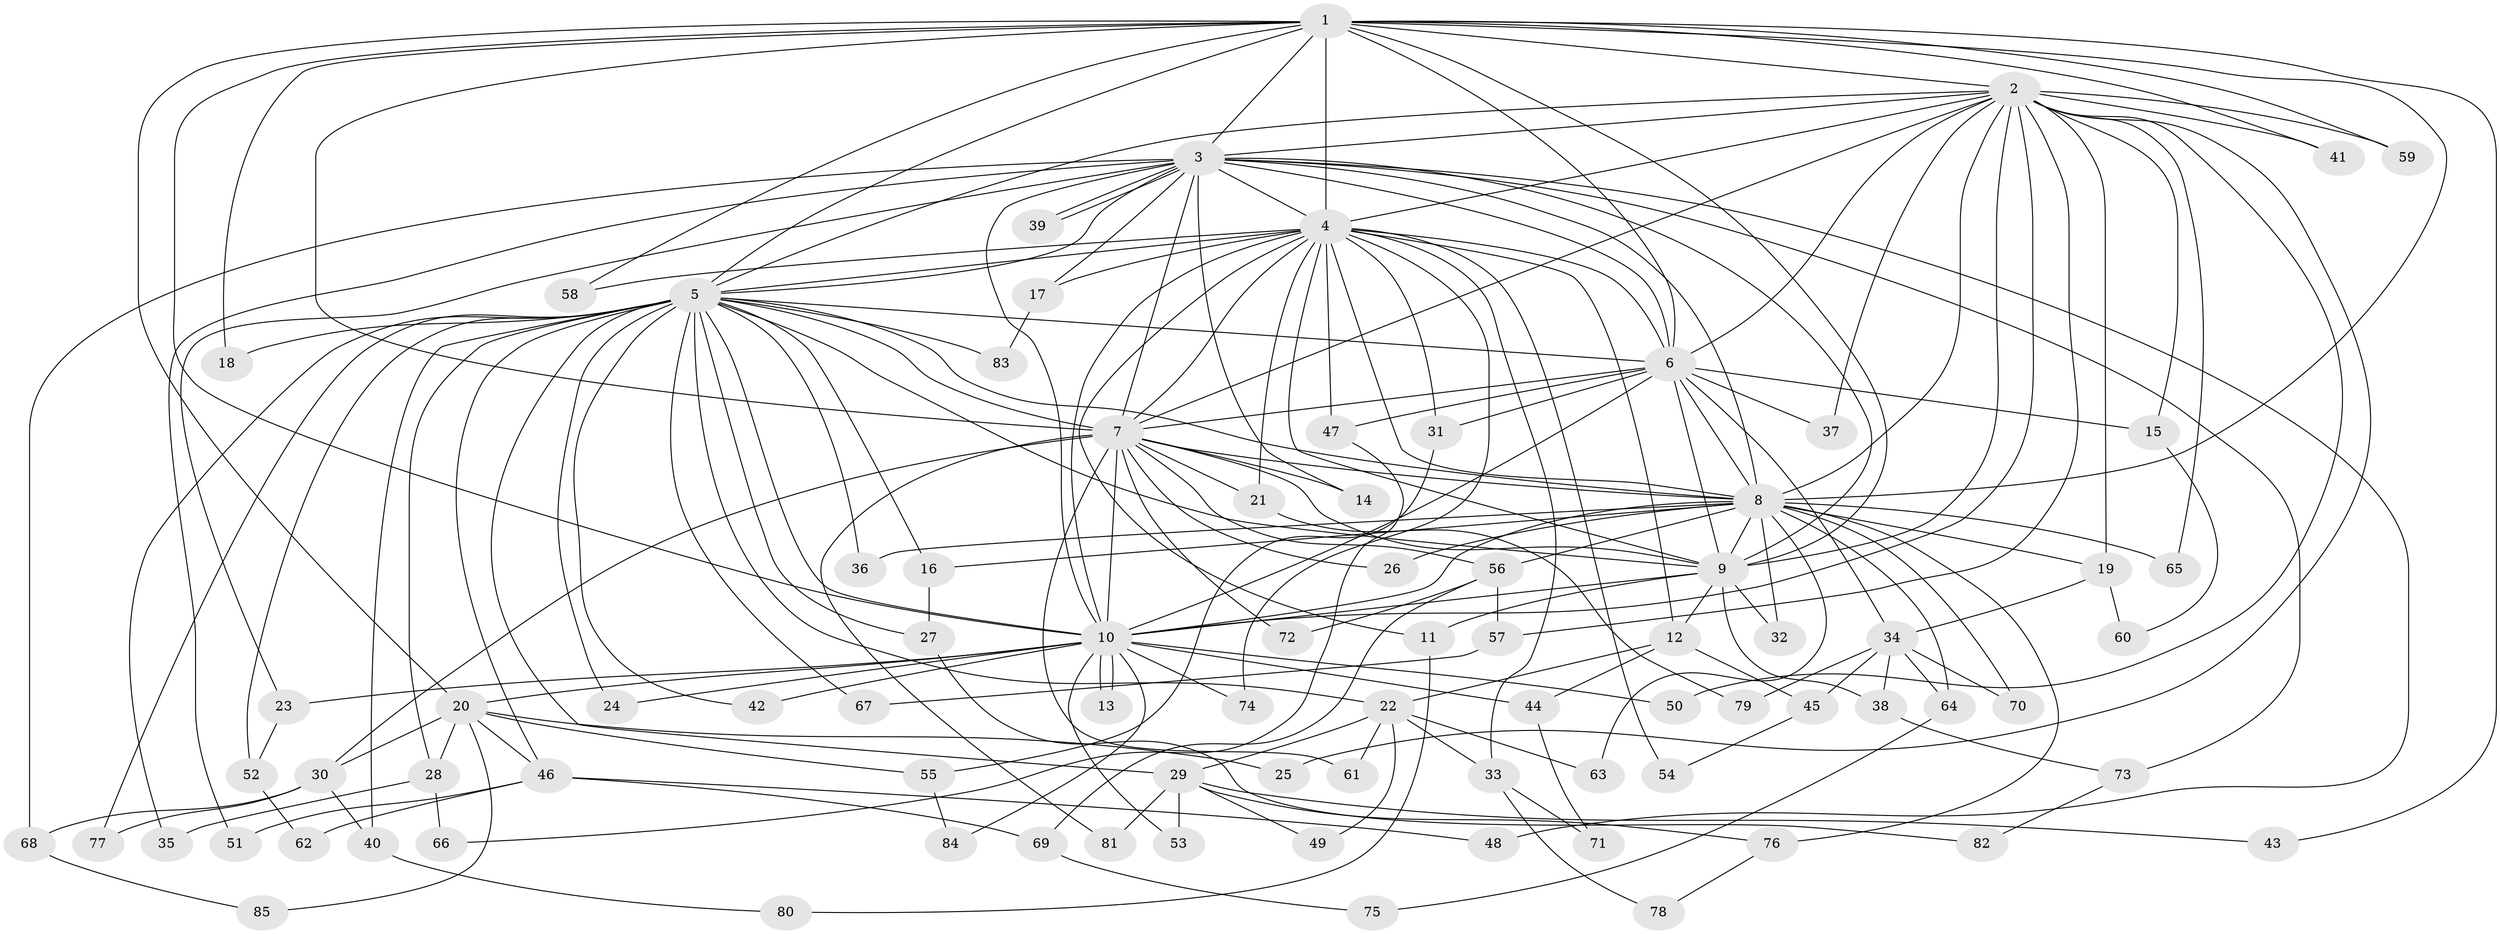 // coarse degree distribution, {20: 0.03278688524590164, 16: 0.01639344262295082, 25: 0.01639344262295082, 13: 0.01639344262295082, 19: 0.03278688524590164, 11: 0.01639344262295082, 6: 0.04918032786885246, 2: 0.5081967213114754, 3: 0.19672131147540983, 9: 0.01639344262295082, 10: 0.01639344262295082, 4: 0.04918032786885246, 1: 0.03278688524590164}
// Generated by graph-tools (version 1.1) at 2025/23/03/03/25 07:23:38]
// undirected, 85 vertices, 195 edges
graph export_dot {
graph [start="1"]
  node [color=gray90,style=filled];
  1;
  2;
  3;
  4;
  5;
  6;
  7;
  8;
  9;
  10;
  11;
  12;
  13;
  14;
  15;
  16;
  17;
  18;
  19;
  20;
  21;
  22;
  23;
  24;
  25;
  26;
  27;
  28;
  29;
  30;
  31;
  32;
  33;
  34;
  35;
  36;
  37;
  38;
  39;
  40;
  41;
  42;
  43;
  44;
  45;
  46;
  47;
  48;
  49;
  50;
  51;
  52;
  53;
  54;
  55;
  56;
  57;
  58;
  59;
  60;
  61;
  62;
  63;
  64;
  65;
  66;
  67;
  68;
  69;
  70;
  71;
  72;
  73;
  74;
  75;
  76;
  77;
  78;
  79;
  80;
  81;
  82;
  83;
  84;
  85;
  1 -- 2;
  1 -- 3;
  1 -- 4;
  1 -- 5;
  1 -- 6;
  1 -- 7;
  1 -- 8;
  1 -- 9;
  1 -- 10;
  1 -- 18;
  1 -- 20;
  1 -- 41;
  1 -- 43;
  1 -- 58;
  1 -- 59;
  2 -- 3;
  2 -- 4;
  2 -- 5;
  2 -- 6;
  2 -- 7;
  2 -- 8;
  2 -- 9;
  2 -- 10;
  2 -- 15;
  2 -- 19;
  2 -- 25;
  2 -- 37;
  2 -- 41;
  2 -- 50;
  2 -- 57;
  2 -- 59;
  2 -- 65;
  3 -- 4;
  3 -- 5;
  3 -- 6;
  3 -- 7;
  3 -- 8;
  3 -- 9;
  3 -- 10;
  3 -- 14;
  3 -- 17;
  3 -- 23;
  3 -- 39;
  3 -- 39;
  3 -- 48;
  3 -- 51;
  3 -- 68;
  3 -- 73;
  4 -- 5;
  4 -- 6;
  4 -- 7;
  4 -- 8;
  4 -- 9;
  4 -- 10;
  4 -- 11;
  4 -- 12;
  4 -- 17;
  4 -- 21;
  4 -- 31;
  4 -- 33;
  4 -- 47;
  4 -- 54;
  4 -- 58;
  4 -- 74;
  5 -- 6;
  5 -- 7;
  5 -- 8;
  5 -- 9;
  5 -- 10;
  5 -- 16;
  5 -- 18;
  5 -- 22;
  5 -- 24;
  5 -- 27;
  5 -- 28;
  5 -- 29;
  5 -- 35;
  5 -- 36;
  5 -- 40;
  5 -- 42;
  5 -- 46;
  5 -- 52;
  5 -- 67;
  5 -- 77;
  5 -- 83;
  6 -- 7;
  6 -- 8;
  6 -- 9;
  6 -- 10;
  6 -- 15;
  6 -- 31;
  6 -- 34;
  6 -- 37;
  6 -- 47;
  7 -- 8;
  7 -- 9;
  7 -- 10;
  7 -- 14;
  7 -- 21;
  7 -- 26;
  7 -- 30;
  7 -- 56;
  7 -- 61;
  7 -- 72;
  7 -- 81;
  8 -- 9;
  8 -- 10;
  8 -- 16;
  8 -- 19;
  8 -- 26;
  8 -- 32;
  8 -- 36;
  8 -- 56;
  8 -- 63;
  8 -- 64;
  8 -- 65;
  8 -- 70;
  8 -- 76;
  9 -- 10;
  9 -- 11;
  9 -- 12;
  9 -- 32;
  9 -- 38;
  10 -- 13;
  10 -- 13;
  10 -- 20;
  10 -- 23;
  10 -- 24;
  10 -- 42;
  10 -- 44;
  10 -- 50;
  10 -- 53;
  10 -- 74;
  10 -- 84;
  11 -- 80;
  12 -- 22;
  12 -- 44;
  12 -- 45;
  15 -- 60;
  16 -- 27;
  17 -- 83;
  19 -- 34;
  19 -- 60;
  20 -- 25;
  20 -- 28;
  20 -- 30;
  20 -- 46;
  20 -- 55;
  20 -- 85;
  21 -- 79;
  22 -- 29;
  22 -- 33;
  22 -- 49;
  22 -- 61;
  22 -- 63;
  23 -- 52;
  27 -- 82;
  28 -- 35;
  28 -- 66;
  29 -- 43;
  29 -- 49;
  29 -- 53;
  29 -- 76;
  29 -- 81;
  30 -- 40;
  30 -- 68;
  30 -- 77;
  31 -- 55;
  33 -- 71;
  33 -- 78;
  34 -- 38;
  34 -- 45;
  34 -- 64;
  34 -- 70;
  34 -- 79;
  38 -- 73;
  40 -- 80;
  44 -- 71;
  45 -- 54;
  46 -- 48;
  46 -- 51;
  46 -- 62;
  46 -- 69;
  47 -- 66;
  52 -- 62;
  55 -- 84;
  56 -- 57;
  56 -- 69;
  56 -- 72;
  57 -- 67;
  64 -- 75;
  68 -- 85;
  69 -- 75;
  73 -- 82;
  76 -- 78;
}
